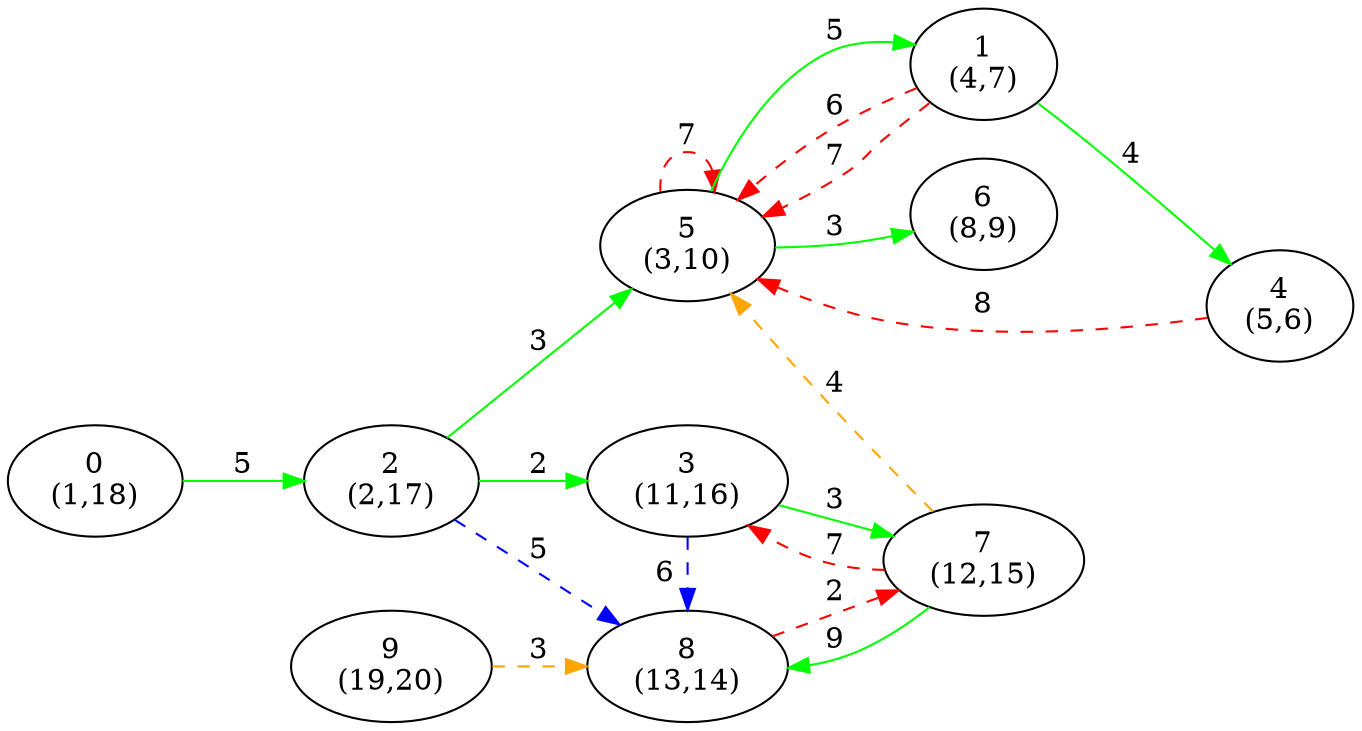 digraph G {
ranksep = "equally";
rankdir = LR;
{rank = same; "0
(1,18)"; };
{rank = same; "2
(2,17)"; };
{rank = same; "5
(3,10)"; "3
(11,16)"; "8
(13,14)"; };
{rank = same; "1
(4,7)"; "6
(8,9)"; "7
(12,15)"; };
{rank = same; "4
(5,6)"; };
{rank = same; };
{rank = same; "9
(19,20)"; };
{rank = same; };
"0
(1,18)"->"2
(2,17)"[label="5" color = "green"];
"2
(2,17)"->"5
(3,10)"[label="3" color = "green"];
"2
(2,17)"->"3
(11,16)"[label="2" color = "green"];
"2
(2,17)"->"8
(13,14)"[label="5" color = "blue" style = "dashed"];
"5
(3,10)"->"1
(4,7)"[label="5" color = "green"];
"5
(3,10)"->"6
(8,9)"[label="3" color = "green"];
"5
(3,10)"->"5
(3,10)"[label="7" color = "red" style = "dashed"];
"3
(11,16)"->"7
(12,15)"[label="3" color = "green"];
"3
(11,16)"->"8
(13,14)"[label="6" color = "blue" style = "dashed"];
"8
(13,14)"->"7
(12,15)"[label="2" color = "red" style = "dashed"];
"1
(4,7)"->"5
(3,10)"[label="6" color = "red" style = "dashed"];
"1
(4,7)"->"4
(5,6)"[label="4" color = "green"];
"1
(4,7)"->"5
(3,10)"[label="7" color = "red" style = "dashed"];
"6
(8,9)"
"7
(12,15)"->"8
(13,14)"[label="9" color = "green"];
"7
(12,15)"->"3
(11,16)"[label="7" color = "red" style = "dashed"];
"7
(12,15)"->"5
(3,10)"[label="4" color = "orange" style = "dashed"];
"4
(5,6)"->"5
(3,10)"[label="8" color = "red" style = "dashed"];
"9
(19,20)"->"8
(13,14)"[label="3" color = "orange" style = "dashed"];
}
